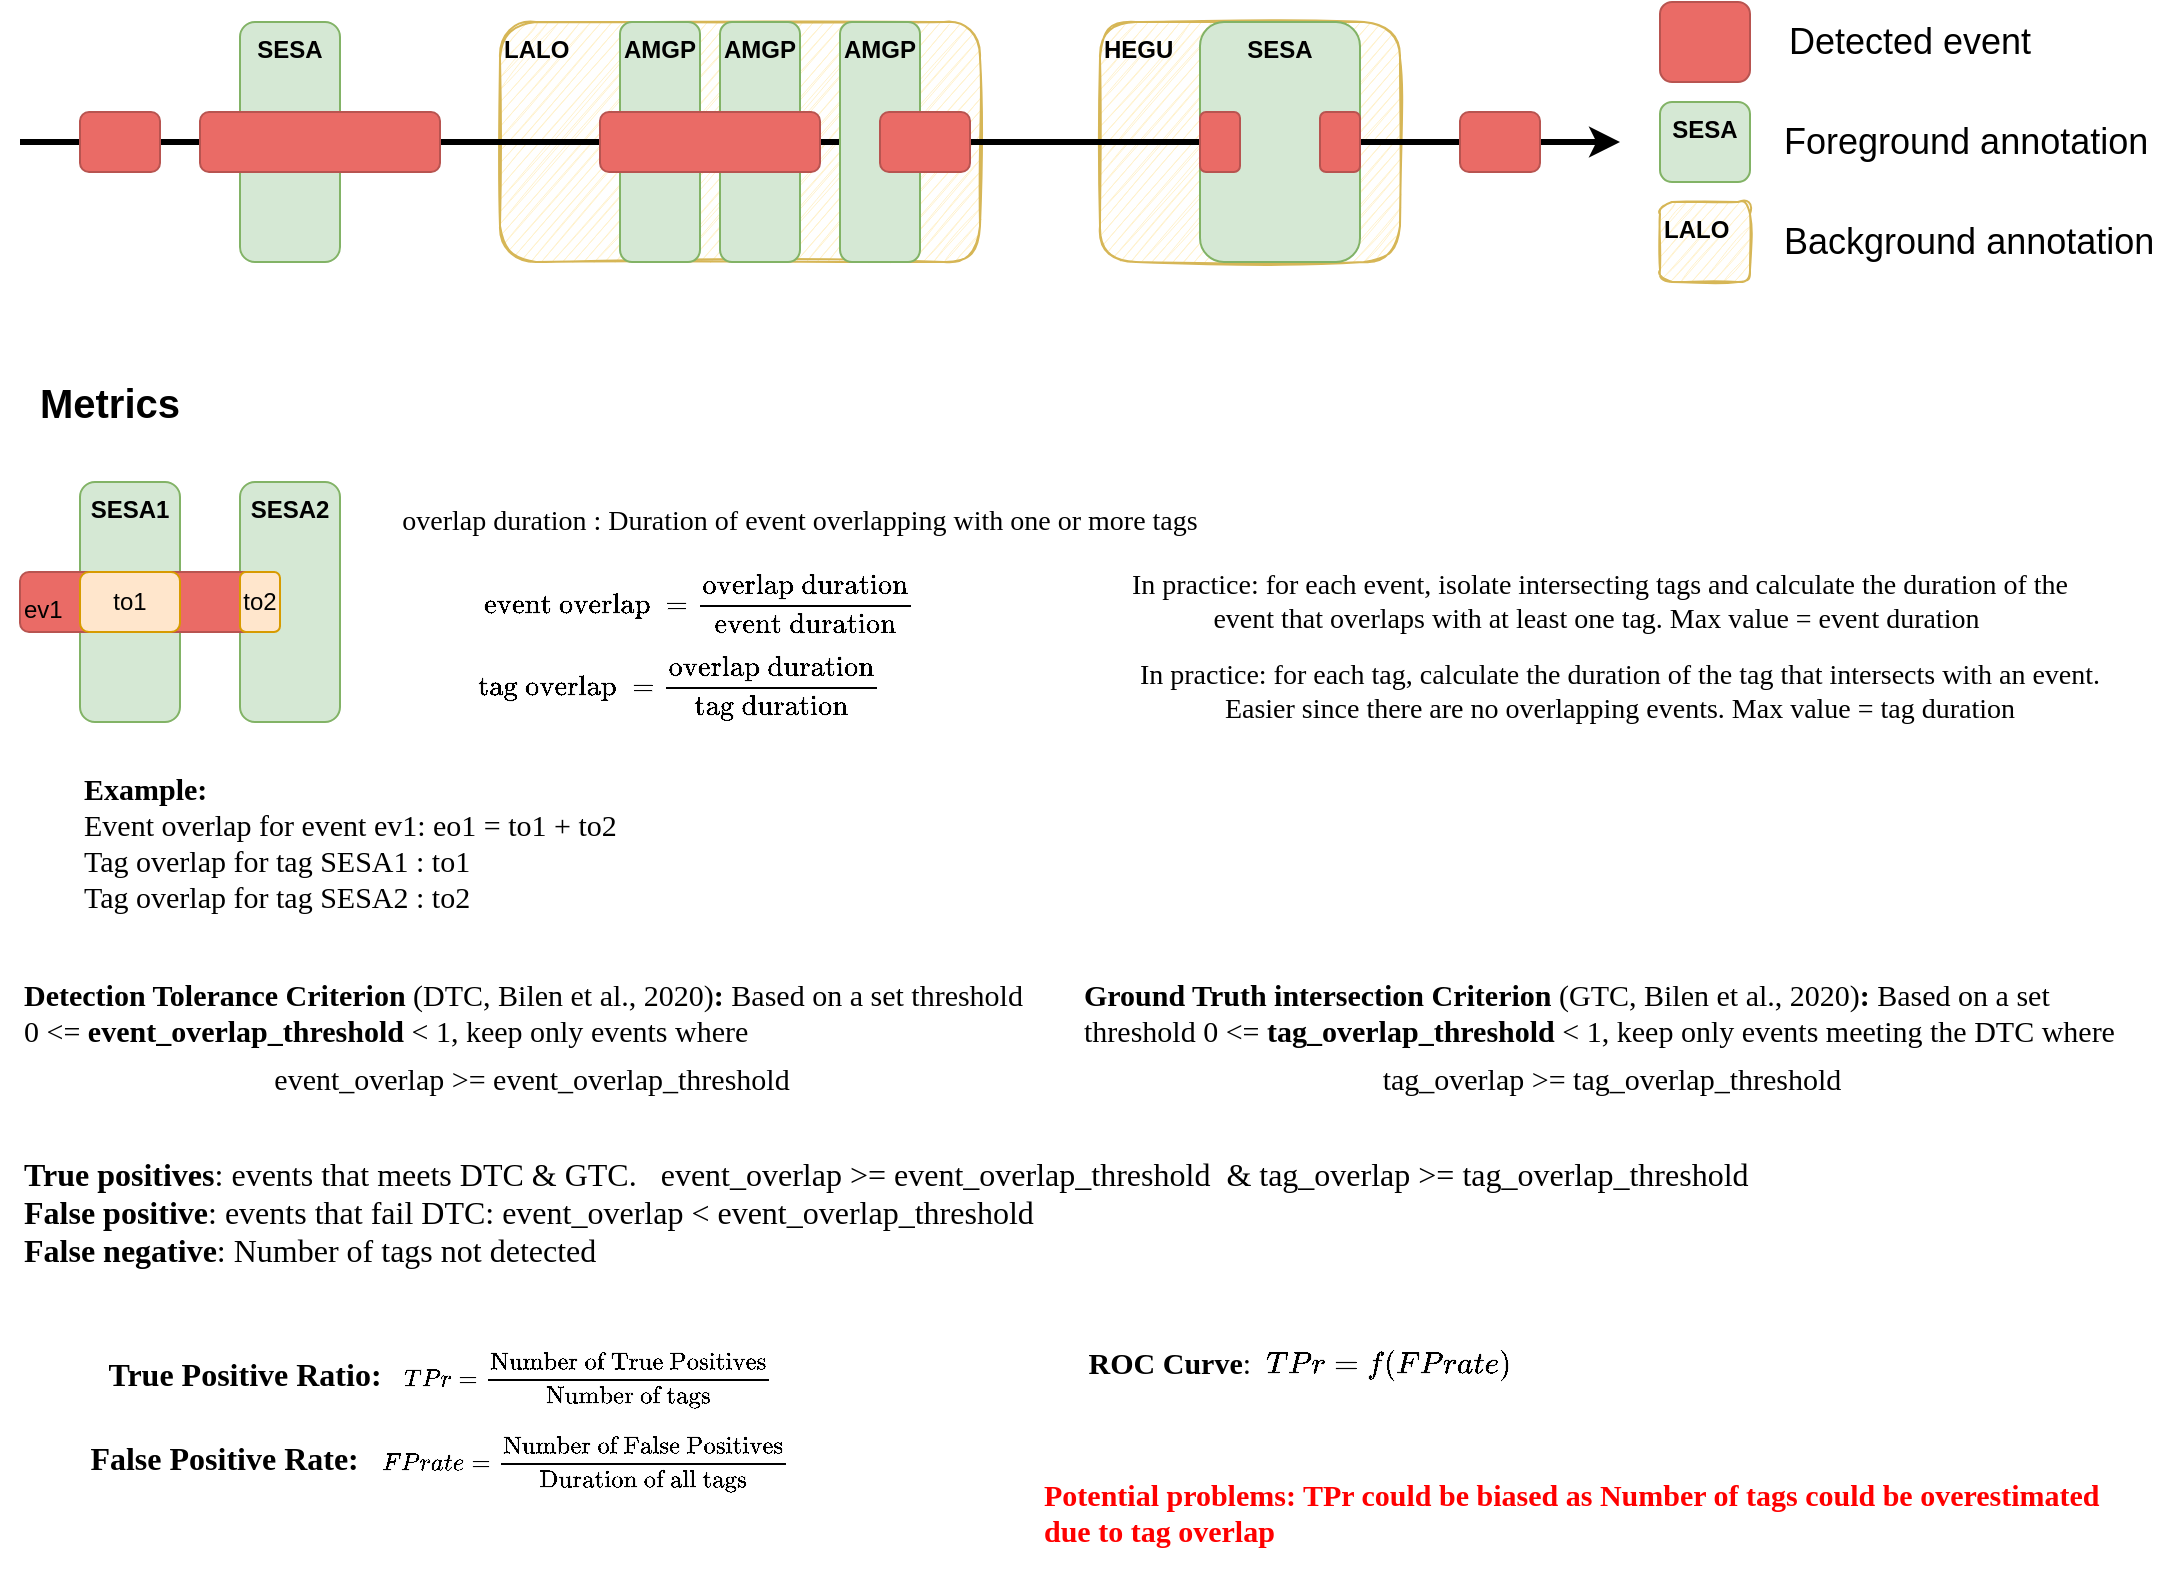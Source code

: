 <mxfile version="13.3.9" type="device"><diagram id="_d5IGaKZGc-bes9isigv" name="Page-1"><mxGraphModel dx="1422" dy="820" grid="1" gridSize="10" guides="1" tooltips="1" connect="1" arrows="1" fold="1" page="1" pageScale="1" pageWidth="1100" pageHeight="850" math="1" shadow="0"><root><mxCell id="0"/><mxCell id="1" parent="0"/><mxCell id="G7b50TU6X7pVwarZWhaU-53" value="SESA2" style="rounded=1;whiteSpace=wrap;html=1;allowArrows=0;connectable=0;fillColor=#d5e8d4;strokeColor=#82b366;fontStyle=1;verticalAlign=top;" parent="1" vertex="1"><mxGeometry x="120" y="280" width="50" height="120" as="geometry"/></mxCell><mxCell id="G7b50TU6X7pVwarZWhaU-11" value="&lt;div&gt;&lt;span&gt;HEGU&lt;/span&gt;&lt;/div&gt;" style="rounded=1;whiteSpace=wrap;html=1;allowArrows=0;connectable=0;fillColor=#fff2cc;strokeColor=#d6b656;fontStyle=1;verticalAlign=top;sketch=1;align=left;shadow=0;" parent="1" vertex="1"><mxGeometry x="550" y="50" width="150" height="120" as="geometry"/></mxCell><mxCell id="G7b50TU6X7pVwarZWhaU-9" value="&lt;div&gt;&lt;span&gt;LALO&lt;/span&gt;&lt;/div&gt;" style="rounded=1;whiteSpace=wrap;html=1;allowArrows=0;connectable=0;fillColor=#fff2cc;strokeColor=#d6b656;fontStyle=1;verticalAlign=top;sketch=1;align=left;" parent="1" vertex="1"><mxGeometry x="250" y="50" width="240" height="120" as="geometry"/></mxCell><mxCell id="G7b50TU6X7pVwarZWhaU-2" value="" style="endArrow=classic;html=1;strokeWidth=3;" parent="1" edge="1"><mxGeometry width="50" height="50" relative="1" as="geometry"><mxPoint x="10" y="110" as="sourcePoint"/><mxPoint x="810" y="110" as="targetPoint"/><Array as="points"><mxPoint x="370" y="110"/></Array></mxGeometry></mxCell><mxCell id="G7b50TU6X7pVwarZWhaU-7" value="SESA" style="rounded=1;whiteSpace=wrap;html=1;allowArrows=0;connectable=0;fillColor=#d5e8d4;strokeColor=#82b366;fontStyle=1;verticalAlign=top;glass=0;sketch=0;" parent="1" vertex="1"><mxGeometry x="600" y="50" width="80" height="120" as="geometry"/></mxCell><mxCell id="G7b50TU6X7pVwarZWhaU-6" value="AMGP" style="rounded=1;whiteSpace=wrap;html=1;allowArrows=0;connectable=0;fillColor=#d5e8d4;strokeColor=#82b366;fontStyle=1;verticalAlign=top;" parent="1" vertex="1"><mxGeometry x="360" y="50" width="40" height="120" as="geometry"/></mxCell><mxCell id="G7b50TU6X7pVwarZWhaU-3" value="SESA" style="rounded=1;whiteSpace=wrap;html=1;allowArrows=0;connectable=0;fillColor=#d5e8d4;strokeColor=#82b366;fontStyle=1;verticalAlign=top;" parent="1" vertex="1"><mxGeometry x="120" y="50" width="50" height="120" as="geometry"/></mxCell><mxCell id="G7b50TU6X7pVwarZWhaU-10" value="AMGP" style="rounded=1;whiteSpace=wrap;html=1;allowArrows=0;connectable=0;fillColor=#d5e8d4;strokeColor=#82b366;fontStyle=1;verticalAlign=top;" parent="1" vertex="1"><mxGeometry x="310" y="50" width="40" height="120" as="geometry"/></mxCell><mxCell id="G7b50TU6X7pVwarZWhaU-26" value="" style="rounded=1;whiteSpace=wrap;html=1;shadow=0;glass=0;sketch=0;fontSize=20;strokeColor=#b85450;fillColor=#EA6B66;allowArrows=0;connectable=0;" parent="1" vertex="1"><mxGeometry x="100" y="95" width="120" height="30" as="geometry"/></mxCell><mxCell id="G7b50TU6X7pVwarZWhaU-30" value="" style="rounded=1;whiteSpace=wrap;html=1;shadow=0;glass=0;sketch=0;fontSize=20;strokeColor=#b85450;fillColor=#EA6B66;allowArrows=0;connectable=0;" parent="1" vertex="1"><mxGeometry x="730" y="95" width="40" height="30" as="geometry"/></mxCell><mxCell id="G7b50TU6X7pVwarZWhaU-31" value="" style="rounded=1;whiteSpace=wrap;html=1;shadow=0;glass=0;sketch=0;fontSize=20;strokeColor=#b85450;fillColor=#EA6B66;allowArrows=0;connectable=0;" parent="1" vertex="1"><mxGeometry x="40" y="95" width="40" height="30" as="geometry"/></mxCell><mxCell id="G7b50TU6X7pVwarZWhaU-32" value="" style="rounded=1;whiteSpace=wrap;html=1;shadow=0;glass=0;sketch=0;fontSize=20;strokeColor=#b85450;fillColor=#EA6B66;allowArrows=0;connectable=0;" parent="1" vertex="1"><mxGeometry x="300" y="95" width="110" height="30" as="geometry"/></mxCell><mxCell id="G7b50TU6X7pVwarZWhaU-33" value="" style="rounded=1;whiteSpace=wrap;html=1;shadow=0;glass=0;sketch=0;fontSize=20;strokeColor=#b85450;fillColor=#EA6B66;allowArrows=0;connectable=0;" parent="1" vertex="1"><mxGeometry x="600" y="95" width="20" height="30" as="geometry"/></mxCell><mxCell id="G7b50TU6X7pVwarZWhaU-34" value="AMGP" style="rounded=1;whiteSpace=wrap;html=1;allowArrows=0;connectable=0;fillColor=#d5e8d4;strokeColor=#82b366;fontStyle=1;verticalAlign=top;" parent="1" vertex="1"><mxGeometry x="420" y="50" width="40" height="120" as="geometry"/></mxCell><mxCell id="G7b50TU6X7pVwarZWhaU-35" value="" style="rounded=1;whiteSpace=wrap;html=1;shadow=0;glass=0;sketch=0;fontSize=20;strokeColor=#b85450;fillColor=#EA6B66;allowArrows=0;connectable=0;" parent="1" vertex="1"><mxGeometry x="440" y="95" width="45" height="30" as="geometry"/></mxCell><mxCell id="G7b50TU6X7pVwarZWhaU-36" value="" style="rounded=1;whiteSpace=wrap;html=1;shadow=0;glass=0;sketch=0;fontSize=20;strokeColor=#b85450;fillColor=#EA6B66;allowArrows=0;connectable=0;" parent="1" vertex="1"><mxGeometry x="660" y="95" width="20" height="30" as="geometry"/></mxCell><mxCell id="G7b50TU6X7pVwarZWhaU-37" value="" style="rounded=1;whiteSpace=wrap;html=1;shadow=0;glass=0;sketch=0;fontSize=20;strokeColor=#b85450;fillColor=#EA6B66;allowArrows=0;connectable=0;" parent="1" vertex="1"><mxGeometry x="830" y="40" width="45" height="40" as="geometry"/></mxCell><mxCell id="G7b50TU6X7pVwarZWhaU-38" value="SESA" style="rounded=1;whiteSpace=wrap;html=1;allowArrows=0;connectable=0;fillColor=#d5e8d4;strokeColor=#82b366;fontStyle=1;verticalAlign=top;" parent="1" vertex="1"><mxGeometry x="830" y="90" width="45" height="40" as="geometry"/></mxCell><mxCell id="G7b50TU6X7pVwarZWhaU-39" value="&lt;div&gt;&lt;span&gt;LALO&lt;/span&gt;&lt;/div&gt;" style="rounded=1;whiteSpace=wrap;html=1;allowArrows=0;connectable=0;fillColor=#fff2cc;strokeColor=#d6b656;fontStyle=1;verticalAlign=top;sketch=1;align=left;" parent="1" vertex="1"><mxGeometry x="830" y="140" width="45" height="40" as="geometry"/></mxCell><mxCell id="G7b50TU6X7pVwarZWhaU-40" value="Detected event" style="text;html=1;strokeColor=none;fillColor=none;align=center;verticalAlign=middle;whiteSpace=wrap;rounded=0;shadow=0;glass=0;sketch=0;fontSize=18;" parent="1" vertex="1"><mxGeometry x="890" y="50" width="130" height="20" as="geometry"/></mxCell><mxCell id="G7b50TU6X7pVwarZWhaU-41" value="Foreground annotation" style="text;html=1;strokeColor=none;fillColor=none;align=left;verticalAlign=middle;whiteSpace=wrap;rounded=0;shadow=0;glass=0;sketch=0;fontSize=18;" parent="1" vertex="1"><mxGeometry x="890" y="85" width="200" height="50" as="geometry"/></mxCell><mxCell id="G7b50TU6X7pVwarZWhaU-42" value="Background annotation" style="text;html=1;strokeColor=none;fillColor=none;align=left;verticalAlign=middle;whiteSpace=wrap;rounded=0;shadow=0;glass=0;sketch=0;fontSize=18;" parent="1" vertex="1"><mxGeometry x="890" y="135" width="190" height="50" as="geometry"/></mxCell><mxCell id="G7b50TU6X7pVwarZWhaU-45" value="Metrics" style="text;html=1;strokeColor=none;fillColor=none;align=center;verticalAlign=middle;whiteSpace=wrap;rounded=0;shadow=0;glass=0;sketch=0;fontSize=20;fontStyle=1" parent="1" vertex="1"><mxGeometry x="20" y="230" width="70" height="20" as="geometry"/></mxCell><mxCell id="G7b50TU6X7pVwarZWhaU-46" value="SESA1" style="rounded=1;whiteSpace=wrap;html=1;allowArrows=0;connectable=0;fillColor=#d5e8d4;strokeColor=#82b366;fontStyle=1;verticalAlign=top;" parent="1" vertex="1"><mxGeometry x="40" y="280" width="50" height="120" as="geometry"/></mxCell><mxCell id="G7b50TU6X7pVwarZWhaU-47" value="&lt;font style=&quot;font-size: 12px&quot;&gt;ev1&lt;/font&gt;" style="rounded=1;whiteSpace=wrap;html=1;shadow=0;glass=0;sketch=0;fontSize=20;strokeColor=#b85450;fillColor=#EA6B66;allowArrows=0;connectable=0;align=left;" parent="1" vertex="1"><mxGeometry x="10" y="325" width="130" height="30" as="geometry"/></mxCell><mxCell id="G7b50TU6X7pVwarZWhaU-48" value="&lt;font face=&quot;Lucida Console&quot;&gt;overlap duration : Duration of event overlapping with one or more tags&lt;br&gt;&lt;/font&gt;" style="text;html=1;strokeColor=none;fillColor=none;align=center;verticalAlign=middle;whiteSpace=wrap;rounded=0;shadow=0;glass=0;sketch=0;fontSize=14;fontFamily=Garamond;" parent="1" vertex="1"><mxGeometry x="200" y="290" width="400" height="20" as="geometry"/></mxCell><mxCell id="G7b50TU6X7pVwarZWhaU-50" value="to1" style="rounded=1;whiteSpace=wrap;html=1;shadow=0;glass=0;sketch=0;fontSize=12;strokeColor=#d79b00;fillColor=#ffe6cc;allowArrows=0;connectable=0;" parent="1" vertex="1"><mxGeometry x="40" y="325" width="50" height="30" as="geometry"/></mxCell><mxCell id="G7b50TU6X7pVwarZWhaU-51" value="`&quot;event overlap&quot;&lt;br style=&quot;font-size: 12px&quot;&gt;&amp;nbsp;= &quot;overlap duration&quot; / &quot;event duration&quot; `" style="text;html=1;strokeColor=none;fillColor=none;align=center;verticalAlign=middle;whiteSpace=wrap;rounded=0;shadow=0;glass=0;sketch=0;fontSize=12;" parent="1" vertex="1"><mxGeometry x="190" y="320" width="320" height="40" as="geometry"/></mxCell><mxCell id="G7b50TU6X7pVwarZWhaU-52" value="`&quot;tag overlap&quot;&lt;br style=&quot;font-size: 12px&quot;&gt;&amp;nbsp;= &quot;overlap duration&quot; / &quot;tag&amp;nbsp;duration&quot;`" style="text;html=1;strokeColor=none;fillColor=none;align=center;verticalAlign=middle;whiteSpace=wrap;rounded=0;shadow=0;glass=0;sketch=0;fontSize=12;" parent="1" vertex="1"><mxGeometry x="200" y="365" width="280" height="35" as="geometry"/></mxCell><mxCell id="G7b50TU6X7pVwarZWhaU-54" value="to2" style="rounded=1;whiteSpace=wrap;html=1;shadow=0;glass=0;sketch=0;fontSize=12;strokeColor=#d79b00;fillColor=#ffe6cc;allowArrows=0;connectable=0;" parent="1" vertex="1"><mxGeometry x="120" y="325" width="20" height="30" as="geometry"/></mxCell><mxCell id="G7b50TU6X7pVwarZWhaU-58" value="In practice: for each event, isolate intersecting tags and calculate the duration of the event that overlaps with at least one tag. Max value = event duration&amp;nbsp;" style="text;html=1;strokeColor=none;fillColor=none;align=center;verticalAlign=middle;whiteSpace=wrap;rounded=0;shadow=0;glass=0;sketch=0;fontFamily=Times New Roman;fontSize=14;" parent="1" vertex="1"><mxGeometry x="550" y="325" width="500" height="30" as="geometry"/></mxCell><mxCell id="G7b50TU6X7pVwarZWhaU-59" value="In practice: for each tag, calculate the duration of the tag that intersects with an event. Easier since there are no overlapping events. Max value = tag duration" style="text;html=1;strokeColor=none;fillColor=none;align=center;verticalAlign=middle;whiteSpace=wrap;rounded=0;shadow=0;glass=0;sketch=0;fontFamily=Times New Roman;fontSize=14;" parent="1" vertex="1"><mxGeometry x="560" y="370" width="500" height="30" as="geometry"/></mxCell><mxCell id="G7b50TU6X7pVwarZWhaU-60" value="&lt;font style=&quot;font-size: 15px&quot;&gt;&lt;b&gt;Example: &lt;/b&gt;&lt;br&gt;Event overlap for event ev1: eo1 = to1 + to2&lt;br&gt;Tag overlap for tag SESA1 : to1&lt;br&gt;Tag overlap for tag SESA2 : to2&lt;br&gt;&lt;/font&gt;" style="text;html=1;strokeColor=none;fillColor=none;align=left;verticalAlign=middle;whiteSpace=wrap;rounded=0;shadow=0;glass=0;sketch=0;fontFamily=Garamond;fontSize=12;" parent="1" vertex="1"><mxGeometry x="40" y="420" width="500" height="80" as="geometry"/></mxCell><mxCell id="fgHgFfeqvAlirU4s_yn4-1" value="Detection Tolerance Criterion &lt;span style=&quot;font-weight: normal ; font-size: 15px&quot;&gt;(DTC, Bilen et al., 2020)&lt;/span&gt;: &lt;span style=&quot;font-weight: normal ; font-size: 15px&quot;&gt;Based on a set threshold 0 &amp;lt;= &lt;/span&gt;event_overlap_threshold&amp;nbsp;&lt;span style=&quot;font-weight: normal ; font-size: 15px&quot;&gt;&amp;lt; 1&lt;/span&gt;&lt;span style=&quot;font-weight: normal ; font-size: 15px&quot;&gt;, keep only&lt;/span&gt;&lt;span style=&quot;font-weight: normal ; font-size: 15px&quot;&gt;&amp;nbsp;events where&lt;br style=&quot;font-size: 15px&quot;&gt;&lt;div style=&quot;text-align: center&quot;&gt;&lt;span style=&quot;line-height: 200%&quot;&gt;event_overlap &amp;gt;= event_overlap_threshold&lt;/span&gt;&lt;/div&gt;&lt;/span&gt;" style="text;html=1;strokeColor=none;fillColor=none;align=left;verticalAlign=middle;whiteSpace=wrap;rounded=0;fontSize=15;fontStyle=1;fontFamily=Garamond;" parent="1" vertex="1"><mxGeometry x="10" y="520" width="510" height="80" as="geometry"/></mxCell><mxCell id="fgHgFfeqvAlirU4s_yn4-4" value="Ground Truth intersection Criterion &lt;span style=&quot;font-weight: normal ; font-size: 15px&quot;&gt;(GTC, Bilen et al., 2020)&lt;/span&gt;: &lt;span style=&quot;font-weight: normal ; font-size: 15px&quot;&gt;Based on a set threshold 0 &amp;lt;= &lt;/span&gt;&lt;span style=&quot;font-size: 15px&quot;&gt;tag_overlap&lt;/span&gt;_threshold&amp;nbsp;&lt;span style=&quot;font-weight: normal ; font-size: 15px&quot;&gt;&amp;lt; 1&lt;/span&gt;&lt;span style=&quot;font-weight: normal ; font-size: 15px&quot;&gt;, keep only&lt;/span&gt;&lt;span style=&quot;font-weight: normal ; font-size: 15px&quot;&gt;&amp;nbsp;events meeting the DTC where&lt;br style=&quot;font-size: 15px&quot;&gt;&lt;div style=&quot;text-align: center&quot;&gt;&lt;span style=&quot;line-height: 200%&quot;&gt;tag_overlap &amp;gt;= tag_overlap_threshold&lt;/span&gt;&lt;/div&gt;&lt;/span&gt;" style="text;html=1;strokeColor=none;fillColor=none;align=left;verticalAlign=middle;whiteSpace=wrap;rounded=0;fontSize=15;fontStyle=1;fontFamily=Garamond;" parent="1" vertex="1"><mxGeometry x="540" y="520" width="530" height="80" as="geometry"/></mxCell><mxCell id="fgHgFfeqvAlirU4s_yn4-18" value="&lt;b style=&quot;font-size: 16px&quot;&gt;True positives&lt;/b&gt;: events that meets DTC &amp;amp; GTC.&amp;nbsp; &amp;nbsp;event_overlap &amp;gt;= event_overlap_threshold&amp;nbsp; &amp;amp; tag_overlap &amp;gt;= tag_overlap_threshold&lt;br style=&quot;font-size: 16px&quot;&gt;&lt;b style=&quot;font-size: 16px&quot;&gt;False positive&lt;/b&gt;: events that fail DTC: event_overlap &amp;lt; event_overlap_threshold&lt;br&gt;&lt;b style=&quot;font-size: 16px&quot;&gt;False negative&lt;/b&gt;&lt;span style=&quot;font-size: 16px&quot;&gt;: Number of tags not detected&lt;br&gt;&lt;/span&gt;" style="text;html=1;strokeColor=none;fillColor=none;align=left;verticalAlign=top;whiteSpace=wrap;rounded=0;fontFamily=Times New Roman;fontSize=16;" parent="1" vertex="1"><mxGeometry x="10" y="610" width="950" height="70" as="geometry"/></mxCell><mxCell id="sKmopqWyabTp1crnWh1Z-1" value="&lt;b style=&quot;font-family: &amp;#34;times new roman&amp;#34; ; font-size: 16px ; text-align: left&quot;&gt;&lt;br&gt;True Positive Ratio:&amp;nbsp;&amp;nbsp;&lt;/b&gt;&lt;font style=&quot;font-family: &amp;#34;times new roman&amp;#34; ; text-align: left&quot;&gt;&lt;b&gt;&amp;nbsp;&lt;/b&gt;`TPr = &quot;Number of True Positives&quot; / &quot;Number of tags&quot;`&lt;/font&gt;&lt;br style=&quot;font-family: &amp;#34;times new roman&amp;#34; ; font-size: 16px ; text-align: left&quot;&gt;&lt;br style=&quot;font-family: &amp;#34;times new roman&amp;#34; ; font-size: 16px ; text-align: left&quot;&gt;&lt;b style=&quot;font-family: &amp;#34;times new roman&amp;#34; ; font-size: 16px ; text-align: left&quot;&gt;False Positive Rate:&amp;nbsp; &amp;nbsp;&lt;/b&gt;&lt;font style=&quot;font-family: &amp;#34;times new roman&amp;#34; ; text-align: left&quot;&gt;`FPrate = &quot;Number of False Positives&quot; / &quot;Duration of all tags&quot;`&lt;/font&gt;" style="text;html=1;strokeColor=none;fillColor=none;align=center;verticalAlign=middle;whiteSpace=wrap;rounded=0;" vertex="1" parent="1"><mxGeometry y="690" width="440" height="100" as="geometry"/></mxCell><mxCell id="sKmopqWyabTp1crnWh1Z-2" value="&lt;b style=&quot;font-size: 15px;&quot;&gt;ROC Curve&lt;/b&gt;:&amp;nbsp; `TPr = f(FPrate)`" style="text;html=1;strokeColor=none;fillColor=none;align=center;verticalAlign=middle;whiteSpace=wrap;rounded=0;fontFamily=Times New Roman;fontSize=15;" vertex="1" parent="1"><mxGeometry x="510" y="710" width="280" height="20" as="geometry"/></mxCell><mxCell id="sKmopqWyabTp1crnWh1Z-3" value="&lt;b&gt;&lt;font color=&quot;#ff0000&quot;&gt;Potential problems: TPr could be biased as Number of tags could be overestimated due to tag overlap&lt;/font&gt;&lt;/b&gt;" style="text;html=1;strokeColor=none;fillColor=none;align=left;verticalAlign=middle;whiteSpace=wrap;rounded=0;fontFamily=Times New Roman;fontSize=15;" vertex="1" parent="1"><mxGeometry x="520" y="760" width="530" height="70" as="geometry"/></mxCell></root></mxGraphModel></diagram></mxfile>